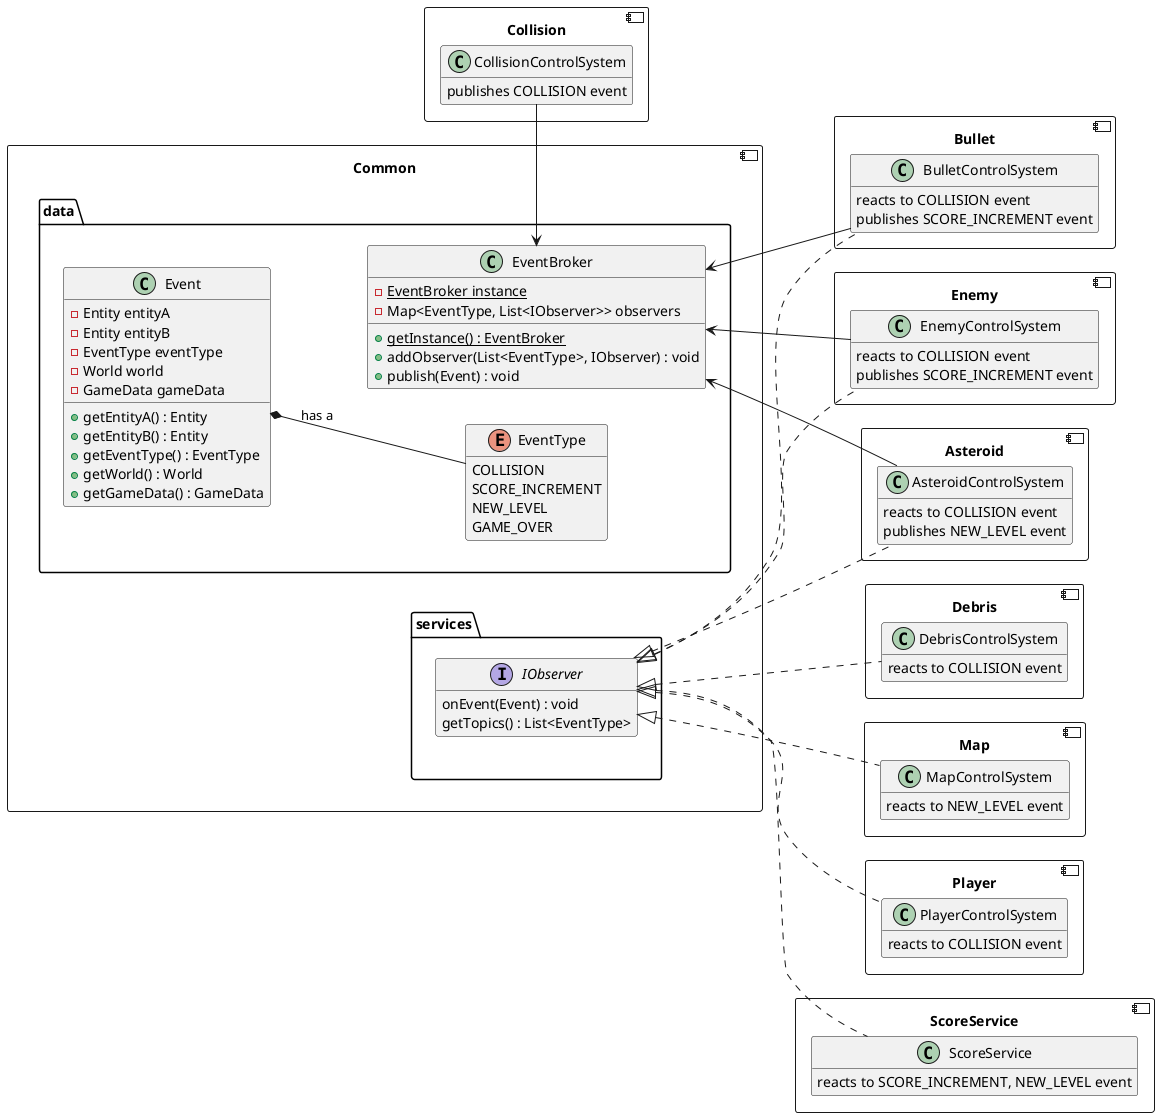 @startuml
left to right direction

skinparam defaultTextAlignment center
hide empty members

component Common {
}

package Common.data  {


    class Event {
        - Entity entityA
        - Entity entityB
        - EventType eventType
        - World world
        - GameData gameData

        + getEntityA() : Entity
        + getEntityB() : Entity
        + getEventType() : EventType
        + getWorld() : World
        + getGameData() : GameData
    }

    enum EventType {
        COLLISION
        SCORE_INCREMENT
        NEW_LEVEL
        GAME_OVER
    }

    class EventBroker {
        - {static} EventBroker instance
        - Map<EventType, List<IObserver>> observers

        + {static} getInstance() : EventBroker
        + addObserver(List<EventType>, IObserver) : void
        + publish(Event) : void
    }


}

package Common.services {
    interface IObserver {
        onEvent(Event) : void
        getTopics() : List<EventType>
    }
}

Common.data -[hidden]d- Common.services
Event -[hidden]d- EventBroker
Event *-- EventType: "has a "


component Asteroid {

    class AsteroidControlSystem implements Common.services.IObserver{
        reacts to COLLISION event
        publishes NEW_LEVEL event
    }
}

AsteroidControlSystem --> EventBroker

component Bullet {
    class BulletControlSystem implements Common.services.IObserver{
        reacts to COLLISION event
        publishes SCORE_INCREMENT event
    }
}

BulletControlSystem -> EventBroker

component Debris {
    class DebrisControlSystem implements Common.services.IObserver{
        reacts to COLLISION event
    }
}

component Enemy {
    class EnemyControlSystem implements Common.services.IObserver{
        reacts to COLLISION event
        publishes SCORE_INCREMENT event
    }
}

EnemyControlSystem -> EventBroker

component Map {
    class MapControlSystem implements Common.services.IObserver{
        reacts to NEW_LEVEL event
    }
}

component Player {
    class PlayerControlSystem implements Common.services.IObserver{
        reacts to COLLISION event
    }
}

component ScoreService {
    class ScoreService implements Common.services.IObserver{
        reacts to SCORE_INCREMENT, NEW_LEVEL event
    }
}

component Collision {
    class CollisionControlSystem {
        publishes COLLISION event
    }
}

CollisionControlSystem -> EventBroker
@enduml

